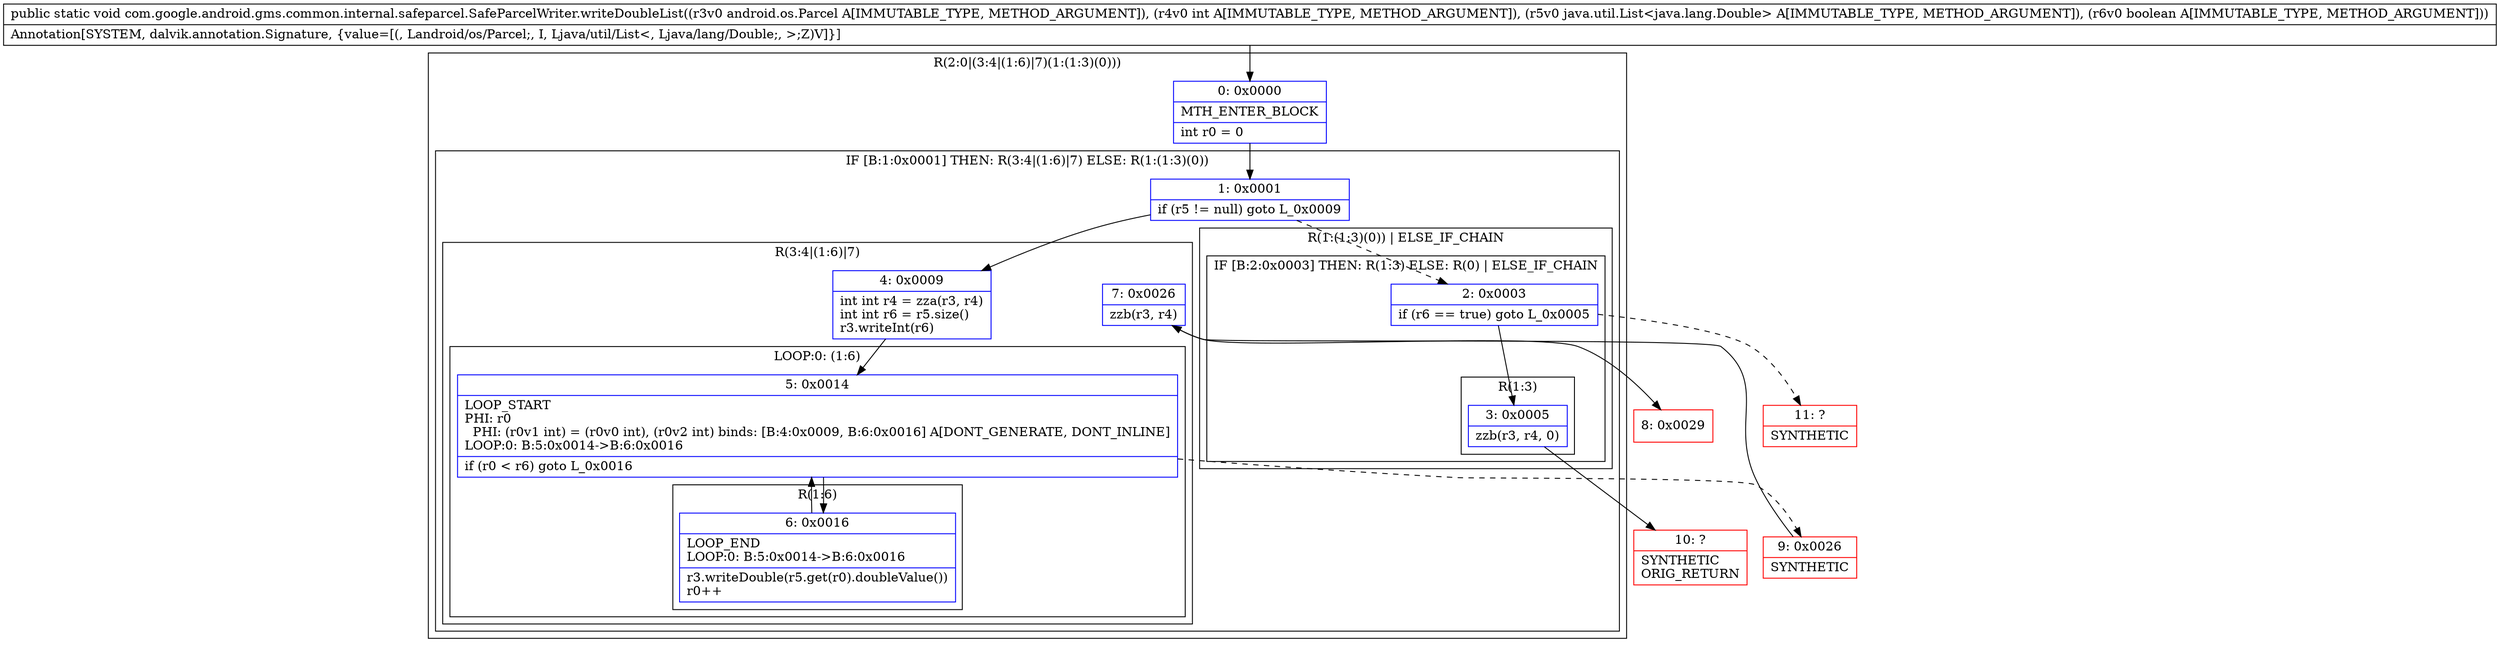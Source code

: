 digraph "CFG forcom.google.android.gms.common.internal.safeparcel.SafeParcelWriter.writeDoubleList(Landroid\/os\/Parcel;ILjava\/util\/List;Z)V" {
subgraph cluster_Region_1018398173 {
label = "R(2:0|(3:4|(1:6)|7)(1:(1:3)(0)))";
node [shape=record,color=blue];
Node_0 [shape=record,label="{0\:\ 0x0000|MTH_ENTER_BLOCK\l|int r0 = 0\l}"];
subgraph cluster_IfRegion_1156654522 {
label = "IF [B:1:0x0001] THEN: R(3:4|(1:6)|7) ELSE: R(1:(1:3)(0))";
node [shape=record,color=blue];
Node_1 [shape=record,label="{1\:\ 0x0001|if (r5 != null) goto L_0x0009\l}"];
subgraph cluster_Region_255190799 {
label = "R(3:4|(1:6)|7)";
node [shape=record,color=blue];
Node_4 [shape=record,label="{4\:\ 0x0009|int int r4 = zza(r3, r4)\lint int r6 = r5.size()\lr3.writeInt(r6)\l}"];
subgraph cluster_LoopRegion_1553012857 {
label = "LOOP:0: (1:6)";
node [shape=record,color=blue];
Node_5 [shape=record,label="{5\:\ 0x0014|LOOP_START\lPHI: r0 \l  PHI: (r0v1 int) = (r0v0 int), (r0v2 int) binds: [B:4:0x0009, B:6:0x0016] A[DONT_GENERATE, DONT_INLINE]\lLOOP:0: B:5:0x0014\-\>B:6:0x0016\l|if (r0 \< r6) goto L_0x0016\l}"];
subgraph cluster_Region_70342551 {
label = "R(1:6)";
node [shape=record,color=blue];
Node_6 [shape=record,label="{6\:\ 0x0016|LOOP_END\lLOOP:0: B:5:0x0014\-\>B:6:0x0016\l|r3.writeDouble(r5.get(r0).doubleValue())\lr0++\l}"];
}
}
Node_7 [shape=record,label="{7\:\ 0x0026|zzb(r3, r4)\l}"];
}
subgraph cluster_Region_2058114606 {
label = "R(1:(1:3)(0)) | ELSE_IF_CHAIN\l";
node [shape=record,color=blue];
subgraph cluster_IfRegion_883556686 {
label = "IF [B:2:0x0003] THEN: R(1:3) ELSE: R(0) | ELSE_IF_CHAIN\l";
node [shape=record,color=blue];
Node_2 [shape=record,label="{2\:\ 0x0003|if (r6 == true) goto L_0x0005\l}"];
subgraph cluster_Region_1157708544 {
label = "R(1:3)";
node [shape=record,color=blue];
Node_3 [shape=record,label="{3\:\ 0x0005|zzb(r3, r4, 0)\l}"];
}
subgraph cluster_Region_143661807 {
label = "R(0)";
node [shape=record,color=blue];
}
}
}
}
}
Node_8 [shape=record,color=red,label="{8\:\ 0x0029}"];
Node_9 [shape=record,color=red,label="{9\:\ 0x0026|SYNTHETIC\l}"];
Node_10 [shape=record,color=red,label="{10\:\ ?|SYNTHETIC\lORIG_RETURN\l}"];
Node_11 [shape=record,color=red,label="{11\:\ ?|SYNTHETIC\l}"];
MethodNode[shape=record,label="{public static void com.google.android.gms.common.internal.safeparcel.SafeParcelWriter.writeDoubleList((r3v0 android.os.Parcel A[IMMUTABLE_TYPE, METHOD_ARGUMENT]), (r4v0 int A[IMMUTABLE_TYPE, METHOD_ARGUMENT]), (r5v0 java.util.List\<java.lang.Double\> A[IMMUTABLE_TYPE, METHOD_ARGUMENT]), (r6v0 boolean A[IMMUTABLE_TYPE, METHOD_ARGUMENT]))  | Annotation[SYSTEM, dalvik.annotation.Signature, \{value=[(, Landroid\/os\/Parcel;, I, Ljava\/util\/List\<, Ljava\/lang\/Double;, \>;Z)V]\}]\l}"];
MethodNode -> Node_0;
Node_0 -> Node_1;
Node_1 -> Node_2[style=dashed];
Node_1 -> Node_4;
Node_4 -> Node_5;
Node_5 -> Node_6;
Node_5 -> Node_9[style=dashed];
Node_6 -> Node_5;
Node_7 -> Node_8;
Node_2 -> Node_3;
Node_2 -> Node_11[style=dashed];
Node_3 -> Node_10;
Node_9 -> Node_7;
}

